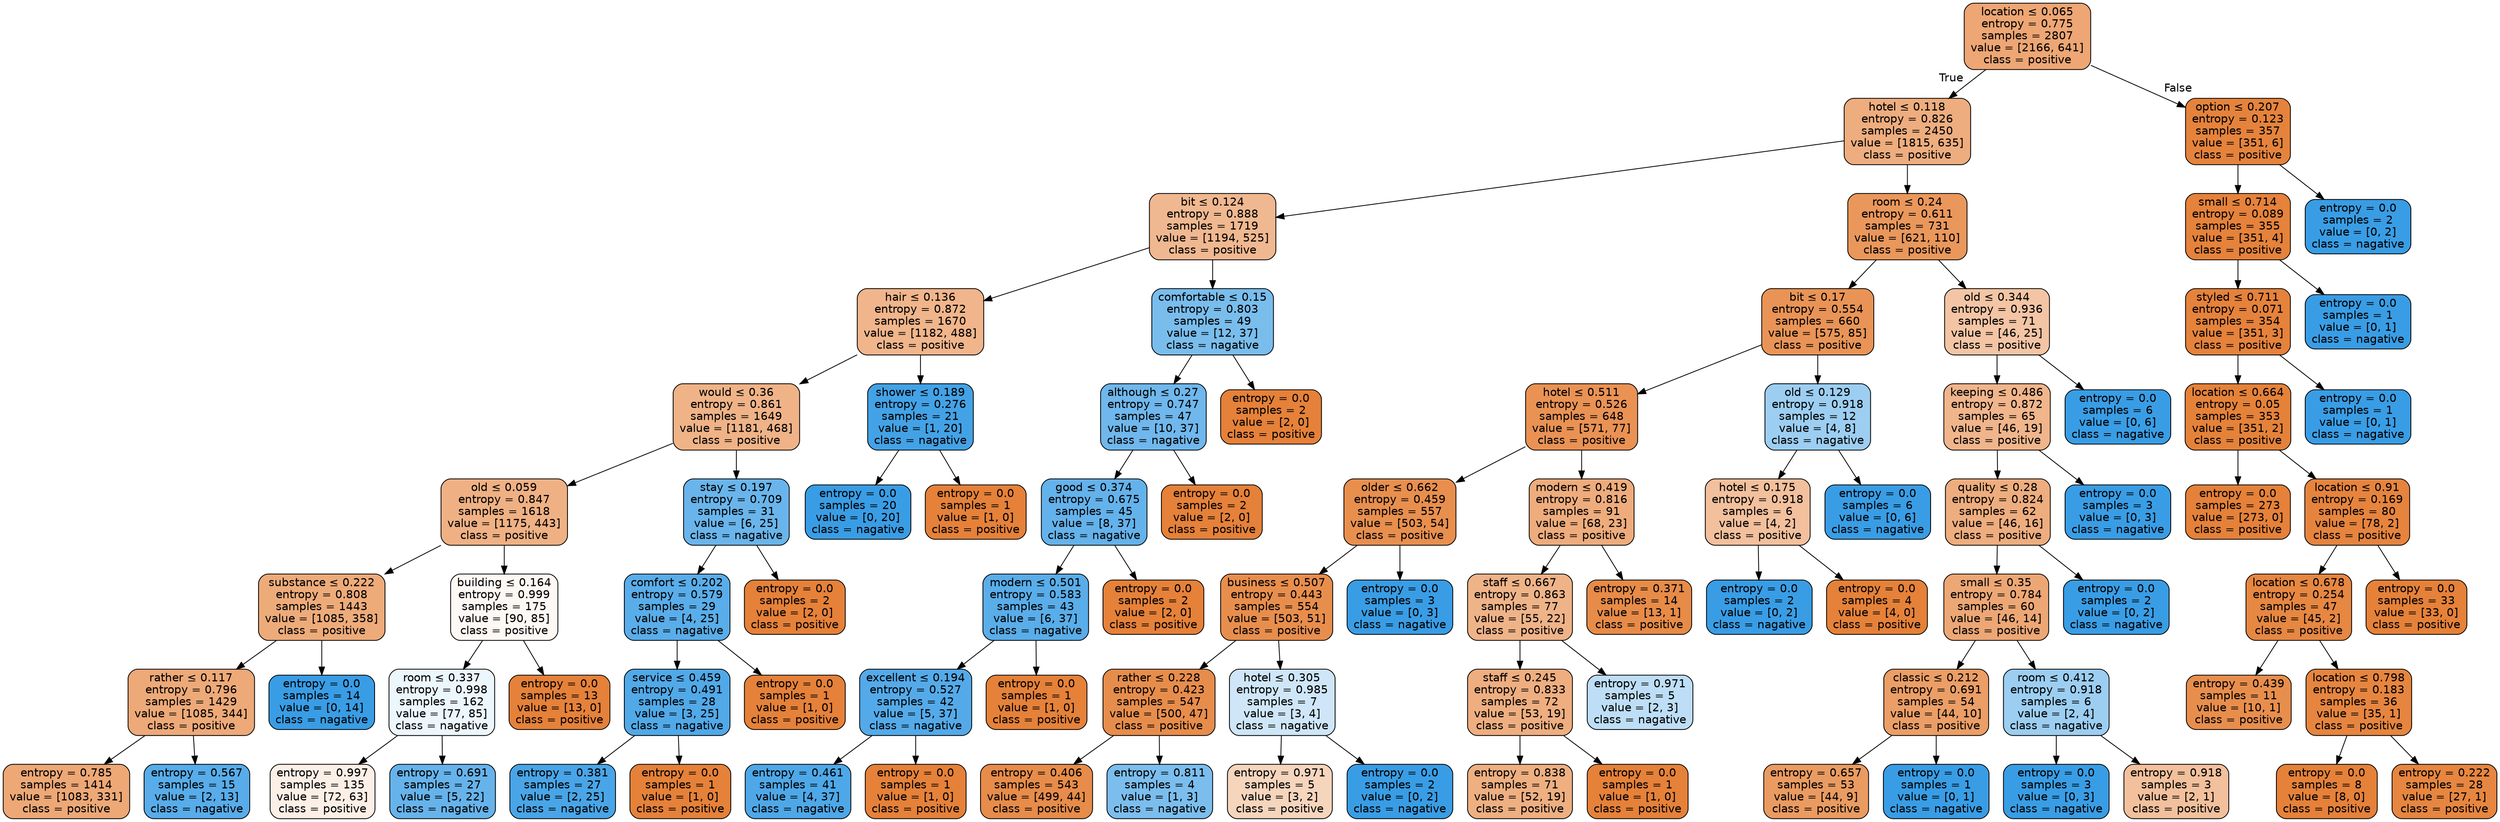 digraph Tree {
node [shape=box, style="filled, rounded", color="black", fontname=helvetica] ;
edge [fontname=helvetica] ;
0 [label=<location &le; 0.065<br/>entropy = 0.775<br/>samples = 2807<br/>value = [2166, 641]<br/>class = positive>, fillcolor="#eda674"] ;
1 [label=<hotel &le; 0.118<br/>entropy = 0.826<br/>samples = 2450<br/>value = [1815, 635]<br/>class = positive>, fillcolor="#eead7e"] ;
0 -> 1 [labeldistance=2.5, labelangle=45, headlabel="True"] ;
2 [label=<bit &le; 0.124<br/>entropy = 0.888<br/>samples = 1719<br/>value = [1194, 525]<br/>class = positive>, fillcolor="#f0b890"] ;
1 -> 2 ;
3 [label=<hair &le; 0.136<br/>entropy = 0.872<br/>samples = 1670<br/>value = [1182, 488]<br/>class = positive>, fillcolor="#f0b58b"] ;
2 -> 3 ;
4 [label=<would &le; 0.36<br/>entropy = 0.861<br/>samples = 1649<br/>value = [1181, 468]<br/>class = positive>, fillcolor="#efb387"] ;
3 -> 4 ;
5 [label=<old &le; 0.059<br/>entropy = 0.847<br/>samples = 1618<br/>value = [1175, 443]<br/>class = positive>, fillcolor="#efb184"] ;
4 -> 5 ;
6 [label=<substance &le; 0.222<br/>entropy = 0.808<br/>samples = 1443<br/>value = [1085, 358]<br/>class = positive>, fillcolor="#eeab7a"] ;
5 -> 6 ;
7 [label=<rather &le; 0.117<br/>entropy = 0.796<br/>samples = 1429<br/>value = [1085, 344]<br/>class = positive>, fillcolor="#eda978"] ;
6 -> 7 ;
8 [label=<entropy = 0.785<br/>samples = 1414<br/>value = [1083, 331]<br/>class = positive>, fillcolor="#eda876"] ;
7 -> 8 ;
9 [label=<entropy = 0.567<br/>samples = 15<br/>value = [2, 13]<br/>class = nagative>, fillcolor="#57ace9"] ;
7 -> 9 ;
10 [label=<entropy = 0.0<br/>samples = 14<br/>value = [0, 14]<br/>class = nagative>, fillcolor="#399de5"] ;
6 -> 10 ;
11 [label=<building &le; 0.164<br/>entropy = 0.999<br/>samples = 175<br/>value = [90, 85]<br/>class = positive>, fillcolor="#fef8f4"] ;
5 -> 11 ;
12 [label=<room &le; 0.337<br/>entropy = 0.998<br/>samples = 162<br/>value = [77, 85]<br/>class = nagative>, fillcolor="#ecf6fd"] ;
11 -> 12 ;
13 [label=<entropy = 0.997<br/>samples = 135<br/>value = [72, 63]<br/>class = positive>, fillcolor="#fcefe6"] ;
12 -> 13 ;
14 [label=<entropy = 0.691<br/>samples = 27<br/>value = [5, 22]<br/>class = nagative>, fillcolor="#66b3eb"] ;
12 -> 14 ;
15 [label=<entropy = 0.0<br/>samples = 13<br/>value = [13, 0]<br/>class = positive>, fillcolor="#e58139"] ;
11 -> 15 ;
16 [label=<stay &le; 0.197<br/>entropy = 0.709<br/>samples = 31<br/>value = [6, 25]<br/>class = nagative>, fillcolor="#69b5eb"] ;
4 -> 16 ;
17 [label=<comfort &le; 0.202<br/>entropy = 0.579<br/>samples = 29<br/>value = [4, 25]<br/>class = nagative>, fillcolor="#59ade9"] ;
16 -> 17 ;
18 [label=<service &le; 0.459<br/>entropy = 0.491<br/>samples = 28<br/>value = [3, 25]<br/>class = nagative>, fillcolor="#51a9e8"] ;
17 -> 18 ;
19 [label=<entropy = 0.381<br/>samples = 27<br/>value = [2, 25]<br/>class = nagative>, fillcolor="#49a5e7"] ;
18 -> 19 ;
20 [label=<entropy = 0.0<br/>samples = 1<br/>value = [1, 0]<br/>class = positive>, fillcolor="#e58139"] ;
18 -> 20 ;
21 [label=<entropy = 0.0<br/>samples = 1<br/>value = [1, 0]<br/>class = positive>, fillcolor="#e58139"] ;
17 -> 21 ;
22 [label=<entropy = 0.0<br/>samples = 2<br/>value = [2, 0]<br/>class = positive>, fillcolor="#e58139"] ;
16 -> 22 ;
23 [label=<shower &le; 0.189<br/>entropy = 0.276<br/>samples = 21<br/>value = [1, 20]<br/>class = nagative>, fillcolor="#43a2e6"] ;
3 -> 23 ;
24 [label=<entropy = 0.0<br/>samples = 20<br/>value = [0, 20]<br/>class = nagative>, fillcolor="#399de5"] ;
23 -> 24 ;
25 [label=<entropy = 0.0<br/>samples = 1<br/>value = [1, 0]<br/>class = positive>, fillcolor="#e58139"] ;
23 -> 25 ;
26 [label=<comfortable &le; 0.15<br/>entropy = 0.803<br/>samples = 49<br/>value = [12, 37]<br/>class = nagative>, fillcolor="#79bded"] ;
2 -> 26 ;
27 [label=<although &le; 0.27<br/>entropy = 0.747<br/>samples = 47<br/>value = [10, 37]<br/>class = nagative>, fillcolor="#6fb7ec"] ;
26 -> 27 ;
28 [label=<good &le; 0.374<br/>entropy = 0.675<br/>samples = 45<br/>value = [8, 37]<br/>class = nagative>, fillcolor="#64b2eb"] ;
27 -> 28 ;
29 [label=<modern &le; 0.501<br/>entropy = 0.583<br/>samples = 43<br/>value = [6, 37]<br/>class = nagative>, fillcolor="#59ade9"] ;
28 -> 29 ;
30 [label=<excellent &le; 0.194<br/>entropy = 0.527<br/>samples = 42<br/>value = [5, 37]<br/>class = nagative>, fillcolor="#54aae9"] ;
29 -> 30 ;
31 [label=<entropy = 0.461<br/>samples = 41<br/>value = [4, 37]<br/>class = nagative>, fillcolor="#4ea8e8"] ;
30 -> 31 ;
32 [label=<entropy = 0.0<br/>samples = 1<br/>value = [1, 0]<br/>class = positive>, fillcolor="#e58139"] ;
30 -> 32 ;
33 [label=<entropy = 0.0<br/>samples = 1<br/>value = [1, 0]<br/>class = positive>, fillcolor="#e58139"] ;
29 -> 33 ;
34 [label=<entropy = 0.0<br/>samples = 2<br/>value = [2, 0]<br/>class = positive>, fillcolor="#e58139"] ;
28 -> 34 ;
35 [label=<entropy = 0.0<br/>samples = 2<br/>value = [2, 0]<br/>class = positive>, fillcolor="#e58139"] ;
27 -> 35 ;
36 [label=<entropy = 0.0<br/>samples = 2<br/>value = [2, 0]<br/>class = positive>, fillcolor="#e58139"] ;
26 -> 36 ;
37 [label=<room &le; 0.24<br/>entropy = 0.611<br/>samples = 731<br/>value = [621, 110]<br/>class = positive>, fillcolor="#ea975c"] ;
1 -> 37 ;
38 [label=<bit &le; 0.17<br/>entropy = 0.554<br/>samples = 660<br/>value = [575, 85]<br/>class = positive>, fillcolor="#e99456"] ;
37 -> 38 ;
39 [label=<hotel &le; 0.511<br/>entropy = 0.526<br/>samples = 648<br/>value = [571, 77]<br/>class = positive>, fillcolor="#e99254"] ;
38 -> 39 ;
40 [label=<older &le; 0.662<br/>entropy = 0.459<br/>samples = 557<br/>value = [503, 54]<br/>class = positive>, fillcolor="#e88f4e"] ;
39 -> 40 ;
41 [label=<business &le; 0.507<br/>entropy = 0.443<br/>samples = 554<br/>value = [503, 51]<br/>class = positive>, fillcolor="#e88e4d"] ;
40 -> 41 ;
42 [label=<rather &le; 0.228<br/>entropy = 0.423<br/>samples = 547<br/>value = [500, 47]<br/>class = positive>, fillcolor="#e78d4c"] ;
41 -> 42 ;
43 [label=<entropy = 0.406<br/>samples = 543<br/>value = [499, 44]<br/>class = positive>, fillcolor="#e78c4a"] ;
42 -> 43 ;
44 [label=<entropy = 0.811<br/>samples = 4<br/>value = [1, 3]<br/>class = nagative>, fillcolor="#7bbeee"] ;
42 -> 44 ;
45 [label=<hotel &le; 0.305<br/>entropy = 0.985<br/>samples = 7<br/>value = [3, 4]<br/>class = nagative>, fillcolor="#cee6f8"] ;
41 -> 45 ;
46 [label=<entropy = 0.971<br/>samples = 5<br/>value = [3, 2]<br/>class = positive>, fillcolor="#f6d5bd"] ;
45 -> 46 ;
47 [label=<entropy = 0.0<br/>samples = 2<br/>value = [0, 2]<br/>class = nagative>, fillcolor="#399de5"] ;
45 -> 47 ;
48 [label=<entropy = 0.0<br/>samples = 3<br/>value = [0, 3]<br/>class = nagative>, fillcolor="#399de5"] ;
40 -> 48 ;
49 [label=<modern &le; 0.419<br/>entropy = 0.816<br/>samples = 91<br/>value = [68, 23]<br/>class = positive>, fillcolor="#eeac7c"] ;
39 -> 49 ;
50 [label=<staff &le; 0.667<br/>entropy = 0.863<br/>samples = 77<br/>value = [55, 22]<br/>class = positive>, fillcolor="#efb388"] ;
49 -> 50 ;
51 [label=<staff &le; 0.245<br/>entropy = 0.833<br/>samples = 72<br/>value = [53, 19]<br/>class = positive>, fillcolor="#eeae80"] ;
50 -> 51 ;
52 [label=<entropy = 0.838<br/>samples = 71<br/>value = [52, 19]<br/>class = positive>, fillcolor="#eeaf81"] ;
51 -> 52 ;
53 [label=<entropy = 0.0<br/>samples = 1<br/>value = [1, 0]<br/>class = positive>, fillcolor="#e58139"] ;
51 -> 53 ;
54 [label=<entropy = 0.971<br/>samples = 5<br/>value = [2, 3]<br/>class = nagative>, fillcolor="#bddef6"] ;
50 -> 54 ;
55 [label=<entropy = 0.371<br/>samples = 14<br/>value = [13, 1]<br/>class = positive>, fillcolor="#e78b48"] ;
49 -> 55 ;
56 [label=<old &le; 0.129<br/>entropy = 0.918<br/>samples = 12<br/>value = [4, 8]<br/>class = nagative>, fillcolor="#9ccef2"] ;
38 -> 56 ;
57 [label=<hotel &le; 0.175<br/>entropy = 0.918<br/>samples = 6<br/>value = [4, 2]<br/>class = positive>, fillcolor="#f2c09c"] ;
56 -> 57 ;
58 [label=<entropy = 0.0<br/>samples = 2<br/>value = [0, 2]<br/>class = nagative>, fillcolor="#399de5"] ;
57 -> 58 ;
59 [label=<entropy = 0.0<br/>samples = 4<br/>value = [4, 0]<br/>class = positive>, fillcolor="#e58139"] ;
57 -> 59 ;
60 [label=<entropy = 0.0<br/>samples = 6<br/>value = [0, 6]<br/>class = nagative>, fillcolor="#399de5"] ;
56 -> 60 ;
61 [label=<old &le; 0.344<br/>entropy = 0.936<br/>samples = 71<br/>value = [46, 25]<br/>class = positive>, fillcolor="#f3c5a5"] ;
37 -> 61 ;
62 [label=<keeping &le; 0.486<br/>entropy = 0.872<br/>samples = 65<br/>value = [46, 19]<br/>class = positive>, fillcolor="#f0b58b"] ;
61 -> 62 ;
63 [label=<quality &le; 0.28<br/>entropy = 0.824<br/>samples = 62<br/>value = [46, 16]<br/>class = positive>, fillcolor="#eead7e"] ;
62 -> 63 ;
64 [label=<small &le; 0.35<br/>entropy = 0.784<br/>samples = 60<br/>value = [46, 14]<br/>class = positive>, fillcolor="#eda775"] ;
63 -> 64 ;
65 [label=<classic &le; 0.212<br/>entropy = 0.691<br/>samples = 54<br/>value = [44, 10]<br/>class = positive>, fillcolor="#eb9e66"] ;
64 -> 65 ;
66 [label=<entropy = 0.657<br/>samples = 53<br/>value = [44, 9]<br/>class = positive>, fillcolor="#ea9b61"] ;
65 -> 66 ;
67 [label=<entropy = 0.0<br/>samples = 1<br/>value = [0, 1]<br/>class = nagative>, fillcolor="#399de5"] ;
65 -> 67 ;
68 [label=<room &le; 0.412<br/>entropy = 0.918<br/>samples = 6<br/>value = [2, 4]<br/>class = nagative>, fillcolor="#9ccef2"] ;
64 -> 68 ;
69 [label=<entropy = 0.0<br/>samples = 3<br/>value = [0, 3]<br/>class = nagative>, fillcolor="#399de5"] ;
68 -> 69 ;
70 [label=<entropy = 0.918<br/>samples = 3<br/>value = [2, 1]<br/>class = positive>, fillcolor="#f2c09c"] ;
68 -> 70 ;
71 [label=<entropy = 0.0<br/>samples = 2<br/>value = [0, 2]<br/>class = nagative>, fillcolor="#399de5"] ;
63 -> 71 ;
72 [label=<entropy = 0.0<br/>samples = 3<br/>value = [0, 3]<br/>class = nagative>, fillcolor="#399de5"] ;
62 -> 72 ;
73 [label=<entropy = 0.0<br/>samples = 6<br/>value = [0, 6]<br/>class = nagative>, fillcolor="#399de5"] ;
61 -> 73 ;
74 [label=<option &le; 0.207<br/>entropy = 0.123<br/>samples = 357<br/>value = [351, 6]<br/>class = positive>, fillcolor="#e5833c"] ;
0 -> 74 [labeldistance=2.5, labelangle=-45, headlabel="False"] ;
75 [label=<small &le; 0.714<br/>entropy = 0.089<br/>samples = 355<br/>value = [351, 4]<br/>class = positive>, fillcolor="#e5823b"] ;
74 -> 75 ;
76 [label=<styled &le; 0.711<br/>entropy = 0.071<br/>samples = 354<br/>value = [351, 3]<br/>class = positive>, fillcolor="#e5823b"] ;
75 -> 76 ;
77 [label=<location &le; 0.664<br/>entropy = 0.05<br/>samples = 353<br/>value = [351, 2]<br/>class = positive>, fillcolor="#e5823a"] ;
76 -> 77 ;
78 [label=<entropy = 0.0<br/>samples = 273<br/>value = [273, 0]<br/>class = positive>, fillcolor="#e58139"] ;
77 -> 78 ;
79 [label=<location &le; 0.91<br/>entropy = 0.169<br/>samples = 80<br/>value = [78, 2]<br/>class = positive>, fillcolor="#e6843e"] ;
77 -> 79 ;
80 [label=<location &le; 0.678<br/>entropy = 0.254<br/>samples = 47<br/>value = [45, 2]<br/>class = positive>, fillcolor="#e68742"] ;
79 -> 80 ;
81 [label=<entropy = 0.439<br/>samples = 11<br/>value = [10, 1]<br/>class = positive>, fillcolor="#e88e4d"] ;
80 -> 81 ;
82 [label=<location &le; 0.798<br/>entropy = 0.183<br/>samples = 36<br/>value = [35, 1]<br/>class = positive>, fillcolor="#e6853f"] ;
80 -> 82 ;
83 [label=<entropy = 0.0<br/>samples = 8<br/>value = [8, 0]<br/>class = positive>, fillcolor="#e58139"] ;
82 -> 83 ;
84 [label=<entropy = 0.222<br/>samples = 28<br/>value = [27, 1]<br/>class = positive>, fillcolor="#e68640"] ;
82 -> 84 ;
85 [label=<entropy = 0.0<br/>samples = 33<br/>value = [33, 0]<br/>class = positive>, fillcolor="#e58139"] ;
79 -> 85 ;
86 [label=<entropy = 0.0<br/>samples = 1<br/>value = [0, 1]<br/>class = nagative>, fillcolor="#399de5"] ;
76 -> 86 ;
87 [label=<entropy = 0.0<br/>samples = 1<br/>value = [0, 1]<br/>class = nagative>, fillcolor="#399de5"] ;
75 -> 87 ;
88 [label=<entropy = 0.0<br/>samples = 2<br/>value = [0, 2]<br/>class = nagative>, fillcolor="#399de5"] ;
74 -> 88 ;
}